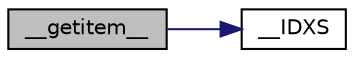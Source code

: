 digraph "__getitem__"
{
 // LATEX_PDF_SIZE
  edge [fontname="Helvetica",fontsize="10",labelfontname="Helvetica",labelfontsize="10"];
  node [fontname="Helvetica",fontsize="10",shape=record];
  rankdir="LR";
  Node1 [label="__getitem__",height=0.2,width=0.4,color="black", fillcolor="grey75", style="filled", fontcolor="black",tooltip=" "];
  Node1 -> Node2 [color="midnightblue",fontsize="10",style="solid",fontname="Helvetica"];
  Node2 [label="__IDXS",height=0.2,width=0.4,color="black", fillcolor="white", style="filled",URL="$classwp__mover_1_1_point.html#aff600e1c89eace750211f2d5c4c67e1f",tooltip=" "];
}
